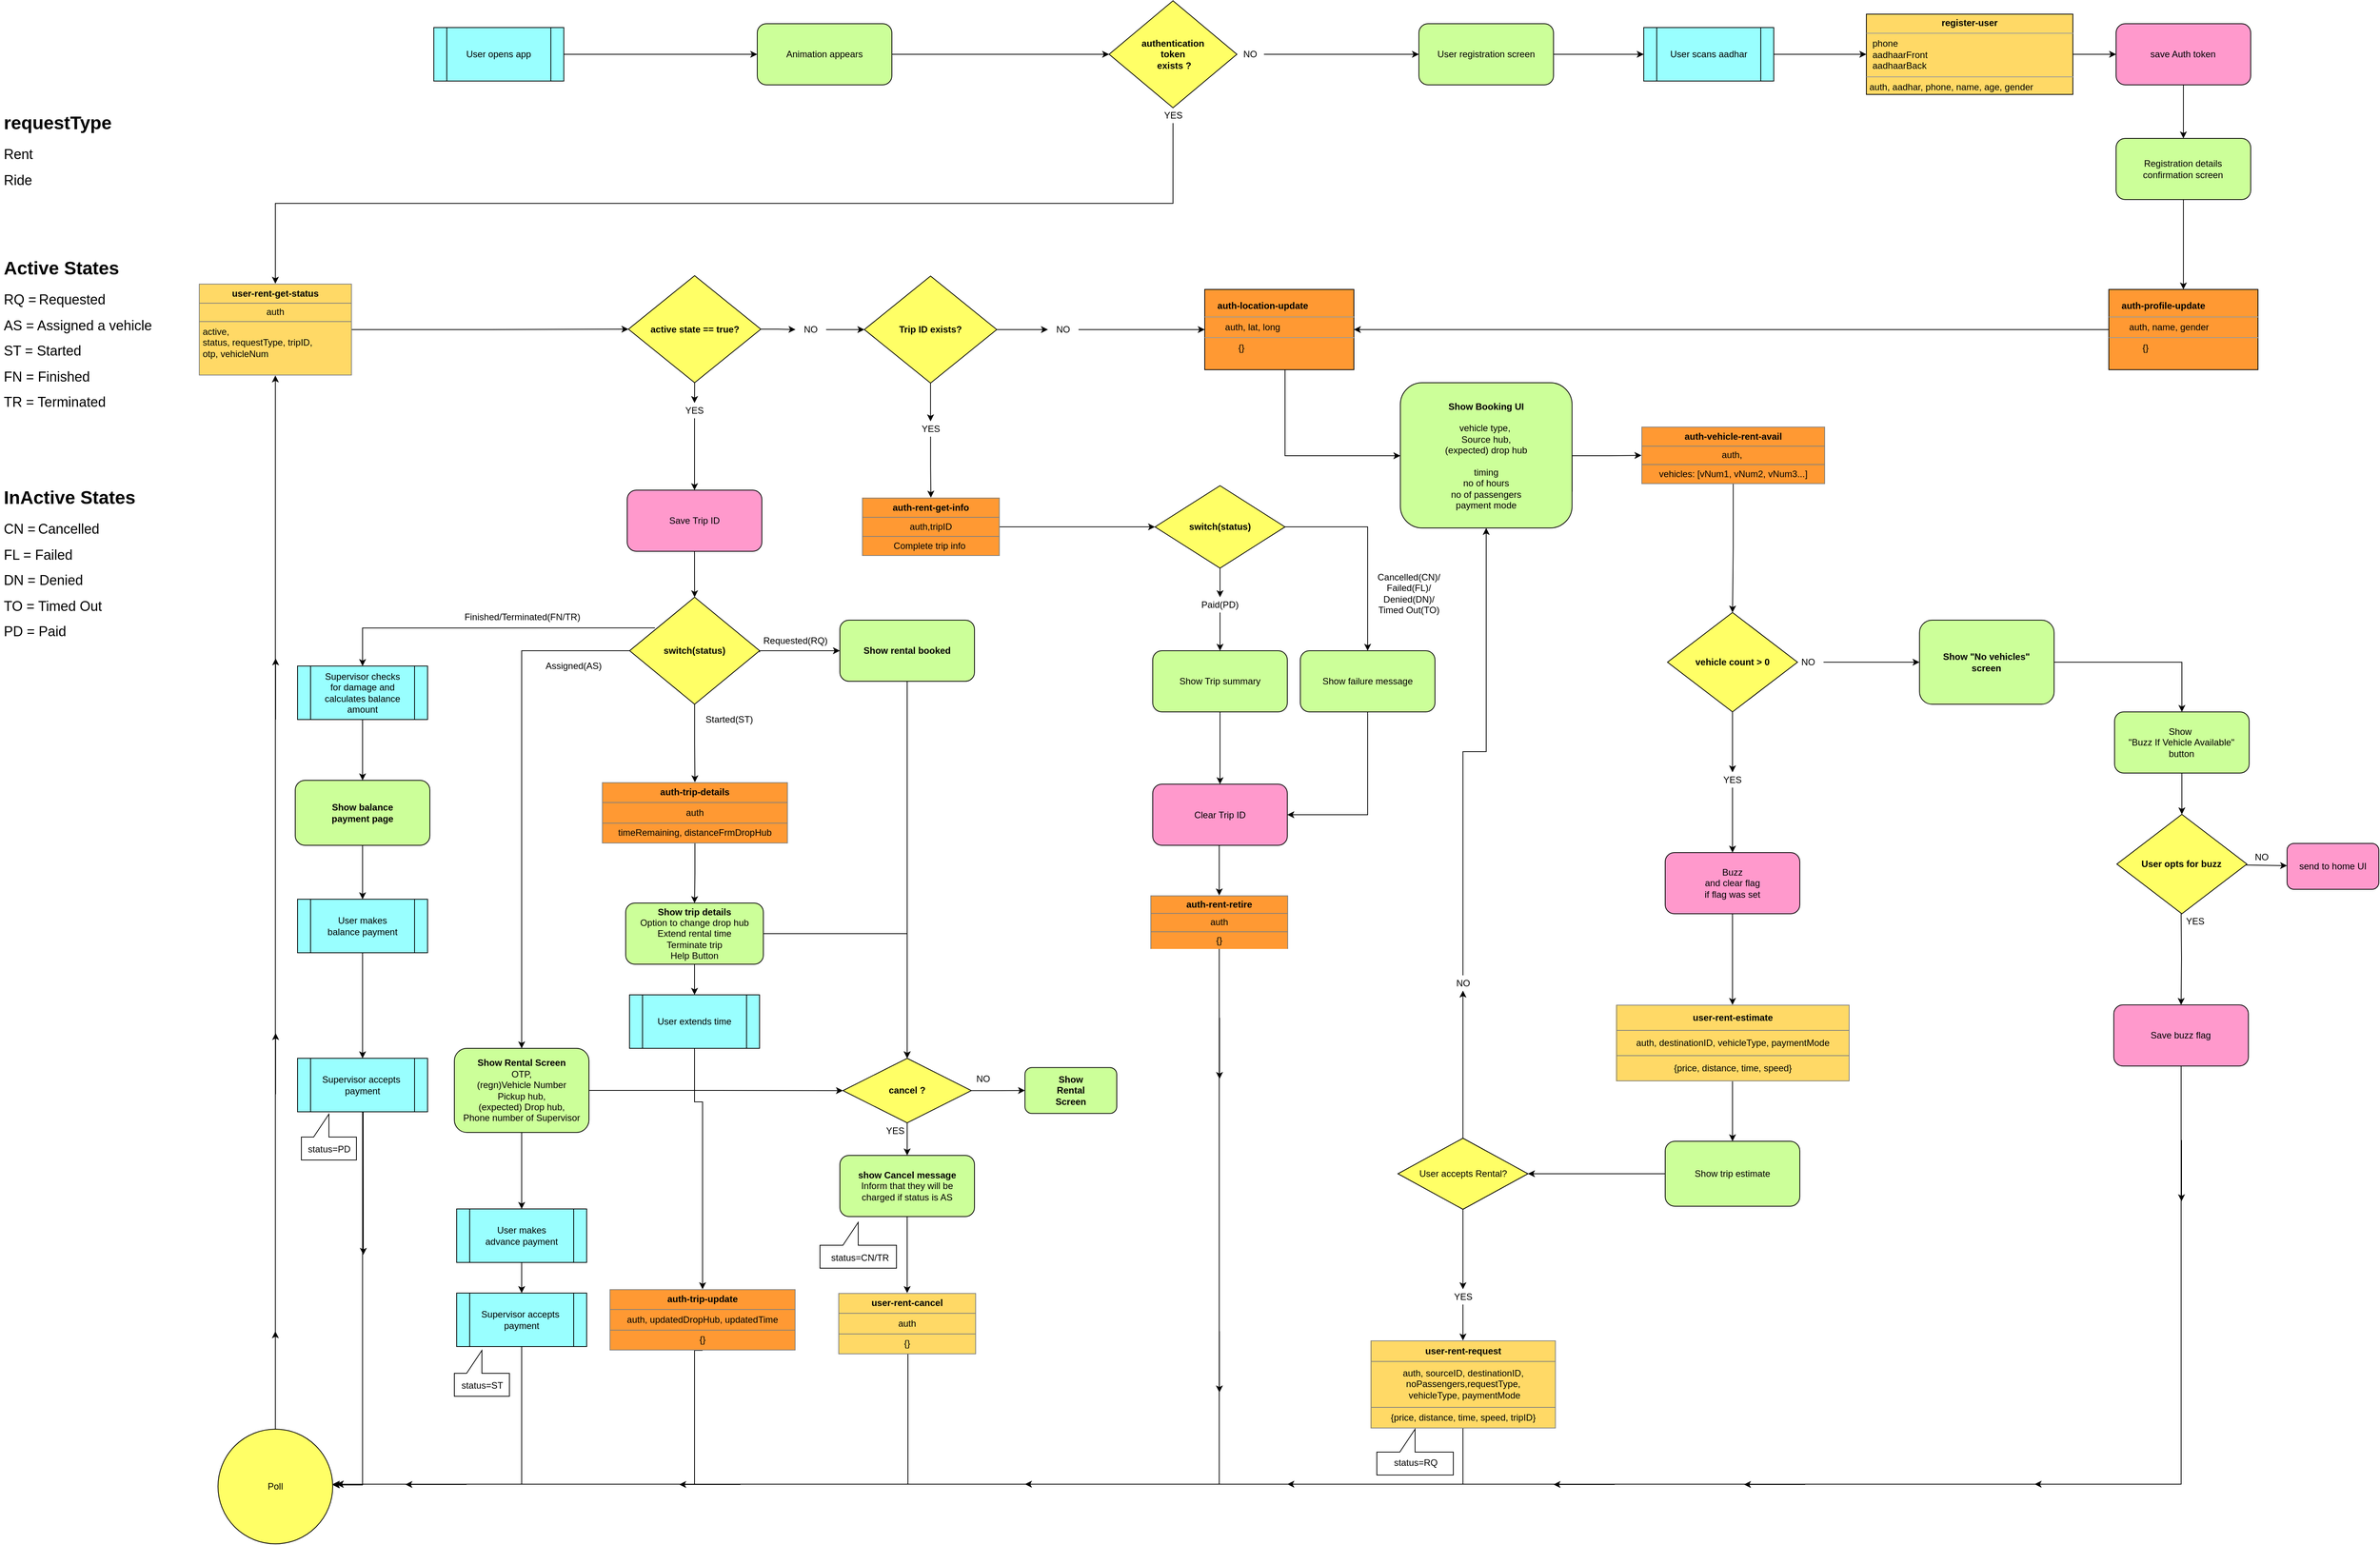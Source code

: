 <mxfile version="13.1.11" type="device"><diagram id="oWt8Paf_Ulgfk0ZBcXMA" name="User"><mxGraphModel dx="3721" dy="2729" grid="1" gridSize="10" guides="1" tooltips="1" connect="1" arrows="1" fold="1" page="1" pageScale="1" pageWidth="850" pageHeight="1100" math="0" shadow="0"><root><mxCell id="0"/><mxCell id="1" parent="0"/><mxCell id="bqW7wVOMhrl8Ae0E6XF--273" style="edgeStyle=orthogonalEdgeStyle;rounded=0;orthogonalLoop=1;jettySize=auto;html=1;exitX=1;exitY=0.5;exitDx=0;exitDy=0;entryX=0;entryY=0.5;entryDx=0;entryDy=0;strokeColor=#000000;" parent="1" source="dAunon72n26J7wwfwbj8-13" target="bqW7wVOMhrl8Ae0E6XF--147" edge="1"><mxGeometry relative="1" as="geometry"/></mxCell><mxCell id="bqW7wVOMhrl8Ae0E6XF--382" style="edgeStyle=orthogonalEdgeStyle;rounded=0;orthogonalLoop=1;jettySize=auto;html=1;exitX=0.5;exitY=1;exitDx=0;exitDy=0;strokeColor=#000000;entryX=0.5;entryY=0;entryDx=0;entryDy=0;" parent="1" source="bqW7wVOMhrl8Ae0E6XF--28" target="UDDIUKGDJGSTWcRaNa_I-77" edge="1"><mxGeometry relative="1" as="geometry"><mxPoint x="14" y="-670" as="targetPoint"/></mxGeometry></mxCell><mxCell id="bqW7wVOMhrl8Ae0E6XF--129" value="&lt;b&gt;authentication&lt;br&gt;token&lt;br&gt;&amp;nbsp;exists ?&lt;/b&gt;" style="rhombus;whiteSpace=wrap;html=1;fillColor=#FFFF66;" parent="1" vertex="1"><mxGeometry x="-830" y="-1110" width="167.06" height="140" as="geometry"/></mxCell><mxCell id="kFYu_Rm6UyknKhLZ-JNj-12" value="" style="edgeStyle=orthogonalEdgeStyle;rounded=0;orthogonalLoop=1;jettySize=auto;html=1;" parent="1" source="bqW7wVOMhrl8Ae0E6XF--147" target="bqW7wVOMhrl8Ae0E6XF--170" edge="1"><mxGeometry relative="1" as="geometry"/></mxCell><mxCell id="bqW7wVOMhrl8Ae0E6XF--147" value="User registration screen" style="rounded=1;whiteSpace=wrap;html=1;fillColor=#CCFF99;" parent="1" vertex="1"><mxGeometry x="-425" y="-1080" width="176" height="80" as="geometry"/></mxCell><mxCell id="bqW7wVOMhrl8Ae0E6XF--155" style="edgeStyle=orthogonalEdgeStyle;rounded=0;orthogonalLoop=1;jettySize=auto;html=1;exitX=1;exitY=0.5;exitDx=0;exitDy=0;strokeColor=#000000;" parent="1" source="bqW7wVOMhrl8Ae0E6XF--153" target="bqW7wVOMhrl8Ae0E6XF--129" edge="1"><mxGeometry relative="1" as="geometry"/></mxCell><mxCell id="bqW7wVOMhrl8Ae0E6XF--153" value="Animation appears" style="rounded=1;whiteSpace=wrap;html=1;fillColor=#CCFF99;" parent="1" vertex="1"><mxGeometry x="-1290" y="-1080" width="176" height="80" as="geometry"/></mxCell><mxCell id="bqW7wVOMhrl8Ae0E6XF--272" style="edgeStyle=orthogonalEdgeStyle;rounded=0;orthogonalLoop=1;jettySize=auto;html=1;exitX=1;exitY=0.5;exitDx=0;exitDy=0;entryX=0;entryY=0.5;entryDx=0;entryDy=0;strokeColor=#000000;" parent="1" source="bqW7wVOMhrl8Ae0E6XF--157" target="bqW7wVOMhrl8Ae0E6XF--153" edge="1"><mxGeometry relative="1" as="geometry"/></mxCell><mxCell id="bqW7wVOMhrl8Ae0E6XF--157" value="User opens app" style="shape=process;whiteSpace=wrap;html=1;backgroundOutline=1;fillColor=#99FFFF;" parent="1" vertex="1"><mxGeometry x="-1712.87" y="-1075" width="170" height="70" as="geometry"/></mxCell><mxCell id="bqW7wVOMhrl8Ae0E6XF--161" value="Registration details &lt;br&gt;confirmation screen" style="rounded=1;whiteSpace=wrap;html=1;fillColor=#CCFF99;" parent="1" vertex="1"><mxGeometry x="486.47" y="-930" width="176" height="80" as="geometry"/></mxCell><mxCell id="kFYu_Rm6UyknKhLZ-JNj-14" value="" style="edgeStyle=orthogonalEdgeStyle;rounded=0;orthogonalLoop=1;jettySize=auto;html=1;" parent="1" source="bqW7wVOMhrl8Ae0E6XF--170" target="kFYu_Rm6UyknKhLZ-JNj-13" edge="1"><mxGeometry relative="1" as="geometry"/></mxCell><mxCell id="bqW7wVOMhrl8Ae0E6XF--170" value="User scans aadhar" style="shape=process;whiteSpace=wrap;html=1;backgroundOutline=1;fillColor=#99FFFF;" parent="1" vertex="1"><mxGeometry x="-131.07" y="-1075" width="170" height="70" as="geometry"/></mxCell><mxCell id="kFYu_Rm6UyknKhLZ-JNj-16" value="" style="edgeStyle=orthogonalEdgeStyle;rounded=0;orthogonalLoop=1;jettySize=auto;html=1;entryX=0;entryY=0.5;entryDx=0;entryDy=0;" parent="1" source="kFYu_Rm6UyknKhLZ-JNj-13" target="sEW8AzOJBYkB5U7heSiW-57" edge="1"><mxGeometry relative="1" as="geometry"><mxPoint x="461" y="-1035" as="targetPoint"/></mxGeometry></mxCell><mxCell id="kFYu_Rm6UyknKhLZ-JNj-13" value="&lt;p style=&quot;margin: 0px ; margin-top: 4px ; text-align: center&quot;&gt;&lt;b&gt;register-user&lt;/b&gt;&lt;/p&gt;&lt;hr size=&quot;1&quot;&gt;&lt;p style=&quot;margin: 0px 0px 0px 8px&quot;&gt;phone&lt;br&gt;aadhaarFront&lt;br&gt;&lt;/p&gt;&lt;p style=&quot;margin: 0px 0px 0px 8px&quot;&gt;aadhaarBack&lt;br&gt;&lt;/p&gt;&lt;hr size=&quot;1&quot;&gt;&lt;p style=&quot;margin: 0px ; margin-left: 4px&quot;&gt;auth,&amp;nbsp;aadhar,&amp;nbsp;phone,&amp;nbsp;name, age,&amp;nbsp;gender&lt;br&gt;&lt;br&gt;&lt;/p&gt;" style="verticalAlign=top;align=left;overflow=fill;fontSize=12;fontFamily=Helvetica;html=1;fillColor=#FFD966;" parent="1" vertex="1"><mxGeometry x="160" y="-1092.5" width="270" height="105" as="geometry"/></mxCell><mxCell id="XJ_vKTD25eV5SlTyWHA--11" value="" style="edgeStyle=orthogonalEdgeStyle;rounded=0;orthogonalLoop=1;jettySize=auto;html=1;entryX=1;entryY=0.5;entryDx=0;entryDy=0;" parent="1" source="QWrIuUH5KA29bu1mb0Md-5" target="XJ_vKTD25eV5SlTyWHA--10" edge="1"><mxGeometry relative="1" as="geometry"><mxPoint x="396.97" y="-646" as="targetPoint"/></mxGeometry></mxCell><mxCell id="QWrIuUH5KA29bu1mb0Md-5" value="&lt;br&gt;&amp;nbsp;&amp;nbsp;&amp;nbsp;&amp;nbsp; &lt;b&gt;auth-profile-update&lt;/b&gt;&lt;hr size=&quot;1&quot;&gt;&amp;nbsp;&amp;nbsp;&amp;nbsp;&amp;nbsp;&amp;nbsp;&amp;nbsp;&amp;nbsp; auth, name, gender&lt;br&gt;&lt;hr size=&quot;1&quot;&gt;&lt;p style=&quot;margin: 0px ; margin-left: 4px&quot;&gt;&amp;nbsp;&amp;nbsp;&amp;nbsp;&amp;nbsp;&amp;nbsp;&amp;nbsp;&amp;nbsp;&amp;nbsp;&amp;nbsp;&amp;nbsp;&amp;nbsp; {}&lt;br&gt;&lt;br&gt;&lt;/p&gt;" style="verticalAlign=top;align=left;overflow=fill;fontSize=12;fontFamily=Helvetica;html=1;fillColor=#FF9933;" parent="1" vertex="1"><mxGeometry x="476.97" y="-732.5" width="195" height="105" as="geometry"/></mxCell><mxCell id="UDDIUKGDJGSTWcRaNa_I-32" value="" style="edgeStyle=orthogonalEdgeStyle;rounded=0;orthogonalLoop=1;jettySize=auto;html=1;entryX=0;entryY=0.5;entryDx=0;entryDy=0;exitX=1;exitY=0.75;exitDx=0;exitDy=0;" parent="1" source="UDDIUKGDJGSTWcRaNa_I-1" target="UDDIUKGDJGSTWcRaNa_I-12" edge="1"><mxGeometry relative="1" as="geometry"><mxPoint x="-175.53" y="-600" as="targetPoint"/><mxPoint x="-255" y="-570" as="sourcePoint"/><Array as="points"><mxPoint x="-225" y="-515"/><mxPoint x="-178" y="-515"/></Array></mxGeometry></mxCell><mxCell id="UDDIUKGDJGSTWcRaNa_I-1" value="&lt;span&gt;&lt;b&gt;Show Booking UI&lt;/b&gt;&lt;/span&gt;&lt;br&gt;&lt;div&gt;&amp;nbsp;&lt;br&gt;&lt;/div&gt;&lt;div&gt;vehicle type,&amp;nbsp;&lt;/div&gt;&lt;div&gt;Source hub,&lt;/div&gt;&lt;div&gt;(expected) drop hub&lt;/div&gt;&lt;div&gt;&lt;br&gt;&lt;/div&gt;&lt;div&gt;timing&lt;br&gt;&lt;div&gt;no of hours&lt;/div&gt;&lt;/div&gt;&lt;div&gt;no of passengers&lt;/div&gt;&lt;div&gt;payment mode&lt;/div&gt;" style="rounded=1;whiteSpace=wrap;html=1;fillColor=#CCFF99;" parent="1" vertex="1"><mxGeometry x="-449.24" y="-610.5" width="224.47" height="190" as="geometry"/></mxCell><mxCell id="UDDIUKGDJGSTWcRaNa_I-31" value="" style="edgeStyle=orthogonalEdgeStyle;rounded=0;orthogonalLoop=1;jettySize=auto;html=1;entryX=0.5;entryY=0;entryDx=0;entryDy=0;" parent="1" source="UDDIUKGDJGSTWcRaNa_I-12" target="UDDIUKGDJGSTWcRaNa_I-15" edge="1"><mxGeometry relative="1" as="geometry"/></mxCell><mxCell id="UDDIUKGDJGSTWcRaNa_I-12" value="&lt;table style=&quot;width: 100% ; height: 100% ; border-collapse: collapse&quot; width=&quot;100%&quot; cellpadding=&quot;4&quot; border=&quot;1&quot;&gt;&lt;tbody&gt;&lt;tr&gt;&lt;th&gt;auth-vehicle-rent-avail&lt;/th&gt;&lt;/tr&gt;&lt;tr&gt;&lt;td&gt;auth,&amp;nbsp;&lt;/td&gt;&lt;/tr&gt;&lt;tr&gt;&lt;td&gt;vehicles: [vNum1, vNum2, vNum3...]&lt;/td&gt;&lt;/tr&gt;&lt;/tbody&gt;&lt;/table&gt;" style="text;html=1;strokeColor=none;fillColor=#FF9933;overflow=fill;align=center;" parent="1" vertex="1"><mxGeometry x="-134.07" y="-553" width="240" height="75" as="geometry"/></mxCell><mxCell id="UDDIUKGDJGSTWcRaNa_I-13" style="edgeStyle=orthogonalEdgeStyle;rounded=0;orthogonalLoop=1;jettySize=auto;html=1;exitX=1;exitY=0.5;exitDx=0;exitDy=0;entryX=0;entryY=0.5;entryDx=0;entryDy=0;strokeColor=#000000;" parent="1" source="UDDIUKGDJGSTWcRaNa_I-26" target="UDDIUKGDJGSTWcRaNa_I-17" edge="1"><mxGeometry relative="1" as="geometry"/></mxCell><mxCell id="UDDIUKGDJGSTWcRaNa_I-14" style="edgeStyle=orthogonalEdgeStyle;rounded=0;orthogonalLoop=1;jettySize=auto;html=1;exitX=0.5;exitY=1;exitDx=0;exitDy=0;entryX=0.5;entryY=0;entryDx=0;entryDy=0;strokeColor=#000000;" parent="1" source="UDDIUKGDJGSTWcRaNa_I-24" target="UDDIUKGDJGSTWcRaNa_I-21" edge="1"><mxGeometry relative="1" as="geometry"><mxPoint x="-15.0" y="-89" as="targetPoint"/></mxGeometry></mxCell><mxCell id="UDDIUKGDJGSTWcRaNa_I-15" value="&lt;b&gt;vehicle count &amp;gt; 0&lt;/b&gt;" style="rhombus;whiteSpace=wrap;html=1;fillColor=#FFFF66;" parent="1" vertex="1"><mxGeometry x="-100.0" y="-310" width="170" height="130" as="geometry"/></mxCell><mxCell id="XJ_vKTD25eV5SlTyWHA--2" value="" style="edgeStyle=orthogonalEdgeStyle;rounded=0;orthogonalLoop=1;jettySize=auto;html=1;" parent="1" source="UDDIUKGDJGSTWcRaNa_I-17" target="UDDIUKGDJGSTWcRaNa_I-40" edge="1"><mxGeometry relative="1" as="geometry"><mxPoint x="450.47" y="-245" as="targetPoint"/></mxGeometry></mxCell><mxCell id="UDDIUKGDJGSTWcRaNa_I-17" value="&lt;b&gt;Show &quot;No vehicles&quot;&lt;br&gt;screen&lt;/b&gt;" style="rounded=1;whiteSpace=wrap;html=1;fillColor=#CCFF99;" parent="1" vertex="1"><mxGeometry x="229.47" y="-300" width="176" height="110" as="geometry"/></mxCell><mxCell id="UDDIUKGDJGSTWcRaNa_I-246" value="" style="edgeStyle=orthogonalEdgeStyle;rounded=0;orthogonalLoop=1;jettySize=auto;html=1;" parent="1" source="UDDIUKGDJGSTWcRaNa_I-18" edge="1"><mxGeometry relative="1" as="geometry"><mxPoint x="-1840" y="830" as="targetPoint"/><Array as="points"><mxPoint x="571" y="830"/><mxPoint x="-1560" y="830"/></Array></mxGeometry></mxCell><mxCell id="UDDIUKGDJGSTWcRaNa_I-18" value="Save buzz flag" style="rounded=1;whiteSpace=wrap;html=1;fillColor=#FF99CC;" parent="1" vertex="1"><mxGeometry x="483.47" y="203.13" width="176" height="80" as="geometry"/></mxCell><mxCell id="UDDIUKGDJGSTWcRaNa_I-19" style="edgeStyle=orthogonalEdgeStyle;rounded=0;orthogonalLoop=1;jettySize=auto;html=1;exitX=0.5;exitY=1;exitDx=0;exitDy=0;entryX=0.5;entryY=0;entryDx=0;entryDy=0;strokeColor=#000000;" parent="1" target="UDDIUKGDJGSTWcRaNa_I-18" edge="1"><mxGeometry relative="1" as="geometry"><mxPoint x="571.47" y="80" as="sourcePoint"/></mxGeometry></mxCell><mxCell id="UDDIUKGDJGSTWcRaNa_I-56" value="" style="edgeStyle=orthogonalEdgeStyle;rounded=0;orthogonalLoop=1;jettySize=auto;html=1;entryX=0.5;entryY=0;entryDx=0;entryDy=0;" parent="1" source="UDDIUKGDJGSTWcRaNa_I-21" target="UDDIUKGDJGSTWcRaNa_I-57" edge="1"><mxGeometry relative="1" as="geometry"><mxPoint x="-15.0" y="290" as="targetPoint"/></mxGeometry></mxCell><mxCell id="UDDIUKGDJGSTWcRaNa_I-21" value="Buzz &lt;br&gt;and clear flag &lt;br&gt;if flag was set" style="rounded=1;whiteSpace=wrap;html=1;fillColor=#FF99CC;" parent="1" vertex="1"><mxGeometry x="-103.0" y="4" width="176" height="80" as="geometry"/></mxCell><mxCell id="sEW8AzOJBYkB5U7heSiW-52" value="" style="edgeStyle=orthogonalEdgeStyle;rounded=0;orthogonalLoop=1;jettySize=auto;html=1;" parent="1" source="UDDIUKGDJGSTWcRaNa_I-40" target="sEW8AzOJBYkB5U7heSiW-51" edge="1"><mxGeometry relative="1" as="geometry"/></mxCell><mxCell id="UDDIUKGDJGSTWcRaNa_I-40" value="Show&amp;nbsp;&lt;br&gt;&quot;Buzz If Vehicle Available&quot; button" style="rounded=1;whiteSpace=wrap;html=1;fillColor=#CCFF99;" parent="1" vertex="1"><mxGeometry x="484.47" y="-180" width="176" height="80" as="geometry"/></mxCell><mxCell id="UDDIUKGDJGSTWcRaNa_I-252" value="" style="edgeStyle=orthogonalEdgeStyle;rounded=0;orthogonalLoop=1;jettySize=auto;html=1;entryX=1;entryY=0.5;entryDx=0;entryDy=0;" parent="1" source="UDDIUKGDJGSTWcRaNa_I-48" target="UDDIUKGDJGSTWcRaNa_I-51" edge="1"><mxGeometry relative="1" as="geometry"><mxPoint x="-183.0" y="492.5" as="targetPoint"/></mxGeometry></mxCell><mxCell id="UDDIUKGDJGSTWcRaNa_I-48" value="Show trip estimate" style="rounded=1;whiteSpace=wrap;html=1;fillColor=#CCFF99;" parent="1" vertex="1"><mxGeometry x="-103.0" y="381.5" width="176" height="85" as="geometry"/></mxCell><mxCell id="UDDIUKGDJGSTWcRaNa_I-245" value="" style="edgeStyle=orthogonalEdgeStyle;rounded=0;orthogonalLoop=1;jettySize=auto;html=1;" parent="1" source="UDDIUKGDJGSTWcRaNa_I-49" edge="1"><mxGeometry relative="1" as="geometry"><mxPoint x="-1840" y="830" as="targetPoint"/><Array as="points"><mxPoint x="-367" y="830"/><mxPoint x="-1772" y="830"/></Array></mxGeometry></mxCell><mxCell id="UDDIUKGDJGSTWcRaNa_I-49" value="&lt;table style=&quot;width: 100% ; height: 100% ; border-collapse: collapse&quot; width=&quot;100%&quot; cellpadding=&quot;4&quot; border=&quot;1&quot;&gt;&lt;tbody&gt;&lt;tr&gt;&lt;th&gt;user-rent-request&lt;br&gt;&lt;/th&gt;&lt;/tr&gt;&lt;tr&gt;&lt;td&gt;auth, sourceID, destinationID, &lt;br&gt;noPassengers,requestType,&lt;br&gt;&amp;nbsp;vehicleType, paymentMode&lt;/td&gt;&lt;/tr&gt;&lt;tr&gt;&lt;td&gt;{price, distance, time, speed, tripID}&lt;/td&gt;&lt;/tr&gt;&lt;/tbody&gt;&lt;/table&gt;," style="text;html=1;strokeColor=none;fillColor=#FFD966;overflow=fill;align=center;" parent="1" vertex="1"><mxGeometry x="-488.4" y="642" width="242" height="115" as="geometry"/></mxCell><mxCell id="UDDIUKGDJGSTWcRaNa_I-125" value="" style="edgeStyle=orthogonalEdgeStyle;rounded=0;orthogonalLoop=1;jettySize=auto;html=1;entryX=0.5;entryY=1;entryDx=0;entryDy=0;" parent="1" source="UDDIUKGDJGSTWcRaNa_I-51" target="UDDIUKGDJGSTWcRaNa_I-53" edge="1"><mxGeometry relative="1" as="geometry"><mxPoint x="-367.41" y="183" as="targetPoint"/></mxGeometry></mxCell><mxCell id="UDDIUKGDJGSTWcRaNa_I-249" value="" style="edgeStyle=orthogonalEdgeStyle;rounded=0;orthogonalLoop=1;jettySize=auto;html=1;entryX=0.5;entryY=0;entryDx=0;entryDy=0;" parent="1" source="UDDIUKGDJGSTWcRaNa_I-52" target="UDDIUKGDJGSTWcRaNa_I-49" edge="1"><mxGeometry relative="1" as="geometry"><mxPoint x="-367.41" y="423" as="targetPoint"/></mxGeometry></mxCell><mxCell id="UDDIUKGDJGSTWcRaNa_I-51" value="User accepts Rental?" style="rhombus;whiteSpace=wrap;html=1;fillColor=#FFFF66;" parent="1" vertex="1"><mxGeometry x="-452.4" y="377.5" width="170" height="93" as="geometry"/></mxCell><mxCell id="UDDIUKGDJGSTWcRaNa_I-128" value="" style="edgeStyle=orthogonalEdgeStyle;rounded=0;orthogonalLoop=1;jettySize=auto;html=1;entryX=0.5;entryY=1;entryDx=0;entryDy=0;" parent="1" source="UDDIUKGDJGSTWcRaNa_I-53" target="UDDIUKGDJGSTWcRaNa_I-1" edge="1"><mxGeometry relative="1" as="geometry"><mxPoint x="-367.41" y="130" as="targetPoint"/></mxGeometry></mxCell><mxCell id="UDDIUKGDJGSTWcRaNa_I-53" value="NO" style="text;html=1;strokeColor=none;fillColor=none;align=center;verticalAlign=middle;whiteSpace=wrap;rounded=0;" parent="1" vertex="1"><mxGeometry x="-387.4" y="164.5" width="40" height="20" as="geometry"/></mxCell><mxCell id="UDDIUKGDJGSTWcRaNa_I-58" value="" style="edgeStyle=orthogonalEdgeStyle;rounded=0;orthogonalLoop=1;jettySize=auto;html=1;entryX=0.5;entryY=0;entryDx=0;entryDy=0;" parent="1" source="UDDIUKGDJGSTWcRaNa_I-57" target="UDDIUKGDJGSTWcRaNa_I-48" edge="1"><mxGeometry relative="1" as="geometry"><mxPoint x="-10.0" y="470" as="targetPoint"/></mxGeometry></mxCell><mxCell id="UDDIUKGDJGSTWcRaNa_I-57" value="&lt;table style=&quot;width: 100% ; height: 100% ; border-collapse: collapse&quot; width=&quot;100%&quot; cellpadding=&quot;4&quot; border=&quot;1&quot;&gt;&lt;tbody&gt;&lt;tr&gt;&lt;th&gt;user-rent-estimate&lt;br&gt;&lt;/th&gt;&lt;/tr&gt;&lt;tr&gt;&lt;td&gt;auth, destinationID, vehicleType, paymentMode&lt;/td&gt;&lt;/tr&gt;&lt;tr&gt;&lt;td&gt;{price, distance, time, speed}&lt;br&gt;&lt;/td&gt;&lt;/tr&gt;&lt;/tbody&gt;&lt;/table&gt;," style="text;html=1;strokeColor=none;fillColor=#FFD966;overflow=fill;align=center;" parent="1" vertex="1"><mxGeometry x="-167.5" y="203.13" width="305" height="100" as="geometry"/></mxCell><mxCell id="UDDIUKGDJGSTWcRaNa_I-148" value="" style="edgeStyle=orthogonalEdgeStyle;rounded=0;orthogonalLoop=1;jettySize=auto;html=1;entryX=0;entryY=0.5;entryDx=0;entryDy=0;" parent="1" source="UDDIUKGDJGSTWcRaNa_I-77" target="UDDIUKGDJGSTWcRaNa_I-82" edge="1"><mxGeometry relative="1" as="geometry"><mxPoint x="-1650" y="-624" as="targetPoint"/></mxGeometry></mxCell><mxCell id="UDDIUKGDJGSTWcRaNa_I-77" value="&lt;table style=&quot;width: 100% ; height: 100% ; border-collapse: collapse&quot; width=&quot;100%&quot; cellpadding=&quot;4&quot; border=&quot;1&quot;&gt;&lt;tbody&gt;&lt;tr&gt;&lt;th align=&quot;center&quot;&gt;user-rent-get-status&lt;/th&gt;&lt;/tr&gt;&lt;tr&gt;&lt;td align=&quot;center&quot;&gt;auth&lt;/td&gt;&lt;/tr&gt;&lt;tr&gt;&lt;td&gt;active,&amp;nbsp;&lt;br&gt;status, requestType, tripID,&lt;br&gt;otp, vehicleNum&lt;br&gt;&lt;br&gt;&lt;/td&gt;&lt;/tr&gt;&lt;/tbody&gt;&lt;/table&gt;" style="text;html=1;strokeColor=none;fillColor=#FFD966;overflow=fill;" parent="1" vertex="1"><mxGeometry x="-2020" y="-740" width="200" height="120" as="geometry"/></mxCell><mxCell id="UDDIUKGDJGSTWcRaNa_I-81" value="" style="edgeStyle=orthogonalEdgeStyle;rounded=0;orthogonalLoop=1;jettySize=auto;html=1;entryX=0.5;entryY=1;entryDx=0;entryDy=0;exitX=0.5;exitY=0;exitDx=0;exitDy=0;" parent="1" source="UDDIUKGDJGSTWcRaNa_I-79" target="UDDIUKGDJGSTWcRaNa_I-77" edge="1"><mxGeometry relative="1" as="geometry"><mxPoint x="-1190" y="1230" as="targetPoint"/><Array as="points"><mxPoint x="-1920" y="740"/><mxPoint x="-1920" y="740"/></Array></mxGeometry></mxCell><mxCell id="UDDIUKGDJGSTWcRaNa_I-79" value="Poll" style="ellipse;whiteSpace=wrap;html=1;aspect=fixed;fillColor=#FFFF66;gradientColor=none;" parent="1" vertex="1"><mxGeometry x="-1995" y="758" width="150" height="150" as="geometry"/></mxCell><mxCell id="UDDIUKGDJGSTWcRaNa_I-112" value="" style="edgeStyle=orthogonalEdgeStyle;rounded=0;orthogonalLoop=1;jettySize=auto;html=1;entryX=0.5;entryY=0;entryDx=0;entryDy=0;exitX=0.5;exitY=1;exitDx=0;exitDy=0;" parent="1" source="UDDIUKGDJGSTWcRaNa_I-113" target="UDDIUKGDJGSTWcRaNa_I-114" edge="1"><mxGeometry relative="1" as="geometry"><mxPoint x="-1373.435" y="-474" as="targetPoint"/><Array as="points"><mxPoint x="-1372" y="-564"/></Array></mxGeometry></mxCell><mxCell id="UDDIUKGDJGSTWcRaNa_I-152" value="" style="edgeStyle=orthogonalEdgeStyle;rounded=0;orthogonalLoop=1;jettySize=auto;html=1;entryX=0;entryY=0.5;entryDx=0;entryDy=0;" parent="1" source="UDDIUKGDJGSTWcRaNa_I-84" target="UDDIUKGDJGSTWcRaNa_I-100" edge="1"><mxGeometry relative="1" as="geometry"><mxPoint x="-1396.87" y="-680" as="targetPoint"/></mxGeometry></mxCell><mxCell id="UDDIUKGDJGSTWcRaNa_I-82" value="&lt;b&gt;active state == true?&lt;/b&gt;" style="rhombus;whiteSpace=wrap;html=1;fillColor=#FFFF66;" parent="1" vertex="1"><mxGeometry x="-1458.43" y="-750.5" width="173.13" height="140" as="geometry"/></mxCell><mxCell id="UDDIUKGDJGSTWcRaNa_I-87" style="edgeStyle=orthogonalEdgeStyle;rounded=0;orthogonalLoop=1;jettySize=auto;html=1;exitX=0.5;exitY=1;exitDx=0;exitDy=0;entryX=0.5;entryY=0;entryDx=0;entryDy=0;strokeColor=#000000;" parent="1" source="UDDIUKGDJGSTWcRaNa_I-98" target="UDDIUKGDJGSTWcRaNa_I-92" edge="1"><mxGeometry relative="1" as="geometry"/></mxCell><mxCell id="UDDIUKGDJGSTWcRaNa_I-237" value="" style="edgeStyle=orthogonalEdgeStyle;rounded=0;orthogonalLoop=1;jettySize=auto;html=1;entryX=0.5;entryY=0;entryDx=0;entryDy=0;" parent="1" source="UDDIUKGDJGSTWcRaNa_I-88" target="UDDIUKGDJGSTWcRaNa_I-94" edge="1"><mxGeometry relative="1" as="geometry"><mxPoint x="-520" y="-417.87" as="targetPoint"/></mxGeometry></mxCell><mxCell id="UDDIUKGDJGSTWcRaNa_I-88" value="&lt;b&gt;switch(status)&lt;/b&gt;" style="rhombus;whiteSpace=wrap;html=1;fillColor=#FFFF66;" parent="1" vertex="1"><mxGeometry x="-770" y="-475.87" width="170" height="107.87" as="geometry"/></mxCell><mxCell id="XJ_vKTD25eV5SlTyWHA--5" value="" style="edgeStyle=orthogonalEdgeStyle;rounded=0;orthogonalLoop=1;jettySize=auto;html=1;entryX=0;entryY=0.5;entryDx=0;entryDy=0;" parent="1" source="UDDIUKGDJGSTWcRaNa_I-90" target="UDDIUKGDJGSTWcRaNa_I-88" edge="1"><mxGeometry relative="1" as="geometry"><mxPoint x="-893" y="-422.125" as="targetPoint"/></mxGeometry></mxCell><mxCell id="UDDIUKGDJGSTWcRaNa_I-90" value="&lt;table style=&quot;width: 100% ; height: 100% ; border-collapse: collapse&quot; width=&quot;100%&quot; cellpadding=&quot;4&quot; border=&quot;1&quot;&gt;&lt;tbody&gt;&lt;tr&gt;&lt;th&gt;auth-rent-get-info&lt;br&gt;&lt;/th&gt;&lt;/tr&gt;&lt;tr&gt;&lt;td&gt;auth,tripID&lt;/td&gt;&lt;/tr&gt;&lt;tr&gt;&lt;td&gt;Complete trip info&amp;nbsp;&lt;/td&gt;&lt;/tr&gt;&lt;/tbody&gt;&lt;/table&gt;" style="text;html=1;strokeColor=none;fillColor=#FF9933;overflow=fill;align=center;" parent="1" vertex="1"><mxGeometry x="-1153" y="-460.25" width="180" height="76.25" as="geometry"/></mxCell><mxCell id="UDDIUKGDJGSTWcRaNa_I-91" style="edgeStyle=orthogonalEdgeStyle;rounded=0;orthogonalLoop=1;jettySize=auto;html=1;exitX=0.5;exitY=1;exitDx=0;exitDy=0;entryX=0.5;entryY=0;entryDx=0;entryDy=0;strokeColor=#000000;" parent="1" source="UDDIUKGDJGSTWcRaNa_I-92" target="UDDIUKGDJGSTWcRaNa_I-96" edge="1"><mxGeometry relative="1" as="geometry"/></mxCell><mxCell id="UDDIUKGDJGSTWcRaNa_I-92" value="Show Trip summary" style="rounded=1;whiteSpace=wrap;html=1;fillColor=#CCFF99;" parent="1" vertex="1"><mxGeometry x="-773" y="-260" width="176" height="80" as="geometry"/></mxCell><mxCell id="UDDIUKGDJGSTWcRaNa_I-93" style="edgeStyle=orthogonalEdgeStyle;rounded=0;orthogonalLoop=1;jettySize=auto;html=1;exitX=0.5;exitY=1;exitDx=0;exitDy=0;entryX=1;entryY=0.5;entryDx=0;entryDy=0;strokeColor=#000000;" parent="1" source="UDDIUKGDJGSTWcRaNa_I-94" target="UDDIUKGDJGSTWcRaNa_I-96" edge="1"><mxGeometry relative="1" as="geometry"/></mxCell><mxCell id="UDDIUKGDJGSTWcRaNa_I-94" value="Show failure message" style="rounded=1;whiteSpace=wrap;html=1;fillColor=#CCFF99;" parent="1" vertex="1"><mxGeometry x="-580" y="-260" width="176" height="80" as="geometry"/></mxCell><mxCell id="UDDIUKGDJGSTWcRaNa_I-95" value="" style="edgeStyle=orthogonalEdgeStyle;rounded=0;orthogonalLoop=1;jettySize=auto;html=1;" parent="1" source="UDDIUKGDJGSTWcRaNa_I-96" target="UDDIUKGDJGSTWcRaNa_I-99" edge="1"><mxGeometry relative="1" as="geometry"><Array as="points"><mxPoint x="-686" y="20"/><mxPoint x="-686" y="20"/></Array></mxGeometry></mxCell><mxCell id="UDDIUKGDJGSTWcRaNa_I-96" value="Clear Trip ID" style="rounded=1;whiteSpace=wrap;html=1;fillColor=#FF99CC;" parent="1" vertex="1"><mxGeometry x="-773" y="-85.5" width="176" height="80" as="geometry"/></mxCell><mxCell id="UDDIUKGDJGSTWcRaNa_I-146" value="" style="edgeStyle=orthogonalEdgeStyle;rounded=0;orthogonalLoop=1;jettySize=auto;html=1;exitX=0.5;exitY=1;exitDx=0;exitDy=0;" parent="1" source="UDDIUKGDJGSTWcRaNa_I-99" edge="1"><mxGeometry relative="1" as="geometry"><mxPoint x="-1840" y="830" as="targetPoint"/><mxPoint x="-685" y="180" as="sourcePoint"/><Array as="points"><mxPoint x="-685" y="830"/><mxPoint x="-1780" y="830"/></Array></mxGeometry></mxCell><mxCell id="UDDIUKGDJGSTWcRaNa_I-99" value="&lt;table style=&quot;width: 100% ; height: 100% ; border-collapse: collapse&quot; width=&quot;100%&quot; cellpadding=&quot;4&quot; border=&quot;1&quot;&gt;&lt;tbody&gt;&lt;tr&gt;&lt;th&gt;auth-rent-retire&lt;br&gt;&lt;/th&gt;&lt;/tr&gt;&lt;tr&gt;&lt;td&gt;auth&lt;/td&gt;&lt;/tr&gt;&lt;tr&gt;&lt;td&gt;{}&lt;/td&gt;&lt;/tr&gt;&lt;/tbody&gt;&lt;/table&gt;" style="text;html=1;strokeColor=none;fillColor=#FF9933;overflow=fill;align=center;" parent="1" vertex="1"><mxGeometry x="-776" y="60" width="180" height="70" as="geometry"/></mxCell><mxCell id="UDDIUKGDJGSTWcRaNa_I-106" value="" style="edgeStyle=orthogonalEdgeStyle;rounded=0;orthogonalLoop=1;jettySize=auto;html=1;entryX=0.5;entryY=0;entryDx=0;entryDy=0;" parent="1" source="UDDIUKGDJGSTWcRaNa_I-105" target="UDDIUKGDJGSTWcRaNa_I-90" edge="1"><mxGeometry relative="1" as="geometry"><mxPoint x="-1016.565" y="-474.0" as="targetPoint"/></mxGeometry></mxCell><mxCell id="UDDIUKGDJGSTWcRaNa_I-100" value="&lt;b&gt;Trip ID exists?&lt;/b&gt;" style="rhombus;whiteSpace=wrap;html=1;fillColor=#FFFF66;" parent="1" vertex="1"><mxGeometry x="-1150.0" y="-750.0" width="173.13" height="140" as="geometry"/></mxCell><mxCell id="UDDIUKGDJGSTWcRaNa_I-109" value="" style="edgeStyle=orthogonalEdgeStyle;rounded=0;orthogonalLoop=1;jettySize=auto;html=1;entryX=0.5;entryY=0;entryDx=0;entryDy=0;" parent="1" source="UDDIUKGDJGSTWcRaNa_I-110" target="UDDIUKGDJGSTWcRaNa_I-111" edge="1"><mxGeometry relative="1" as="geometry"><mxPoint x="-1726" y="-73" as="targetPoint"/></mxGeometry></mxCell><mxCell id="UDDIUKGDJGSTWcRaNa_I-110" value="&lt;b&gt;Show balance &lt;br&gt;payment page&lt;/b&gt;" style="rounded=1;whiteSpace=wrap;html=1;fillColor=#CCFF99;" parent="1" vertex="1"><mxGeometry x="-1894" y="-90.5" width="176" height="85" as="geometry"/></mxCell><mxCell id="UDDIUKGDJGSTWcRaNa_I-111" value="User makes&lt;br&gt;balance payment" style="shape=process;whiteSpace=wrap;html=1;backgroundOutline=1;fillColor=#99FFFF;" parent="1" vertex="1"><mxGeometry x="-1891" y="65" width="170" height="70" as="geometry"/></mxCell><mxCell id="UDDIUKGDJGSTWcRaNa_I-120" value="" style="edgeStyle=orthogonalEdgeStyle;rounded=0;orthogonalLoop=1;jettySize=auto;html=1;" parent="1" source="UDDIUKGDJGSTWcRaNa_I-114" target="UDDIUKGDJGSTWcRaNa_I-116" edge="1"><mxGeometry relative="1" as="geometry"/></mxCell><mxCell id="UDDIUKGDJGSTWcRaNa_I-114" value="Save Trip ID" style="rounded=1;whiteSpace=wrap;html=1;fillColor=#FF99CC;" parent="1" vertex="1"><mxGeometry x="-1460" y="-470" width="176" height="80" as="geometry"/></mxCell><mxCell id="UDDIUKGDJGSTWcRaNa_I-142" value="" style="edgeStyle=orthogonalEdgeStyle;rounded=0;orthogonalLoop=1;jettySize=auto;html=1;entryX=0.5;entryY=0;entryDx=0;entryDy=0;exitX=0.5;exitY=1;exitDx=0;exitDy=0;" parent="1" source="sEW8AzOJBYkB5U7heSiW-34" target="UDDIUKGDJGSTWcRaNa_I-110" edge="1"><mxGeometry relative="1" as="geometry"><mxPoint x="-1536.87" y="-260" as="targetPoint"/></mxGeometry></mxCell><mxCell id="sEW8AzOJBYkB5U7heSiW-36" value="" style="edgeStyle=orthogonalEdgeStyle;rounded=0;orthogonalLoop=1;jettySize=auto;html=1;entryX=0.5;entryY=0;entryDx=0;entryDy=0;" parent="1" source="UDDIUKGDJGSTWcRaNa_I-116" target="UDDIUKGDJGSTWcRaNa_I-194" edge="1"><mxGeometry relative="1" as="geometry"><mxPoint x="-1371.87" y="-110" as="targetPoint"/></mxGeometry></mxCell><mxCell id="UDDIUKGDJGSTWcRaNa_I-116" value="&lt;b&gt;switch(status)&lt;/b&gt;" style="rhombus;whiteSpace=wrap;html=1;fillColor=#FFFF66;" parent="1" vertex="1"><mxGeometry x="-1456.87" y="-330" width="170" height="140" as="geometry"/></mxCell><mxCell id="UDDIUKGDJGSTWcRaNa_I-103" value="NO" style="text;html=1;strokeColor=none;fillColor=none;align=center;verticalAlign=middle;whiteSpace=wrap;rounded=0;" parent="1" vertex="1"><mxGeometry x="-910.0" y="-690" width="40" height="20" as="geometry"/></mxCell><mxCell id="UDDIUKGDJGSTWcRaNa_I-149" value="" style="edgeStyle=orthogonalEdgeStyle;rounded=0;orthogonalLoop=1;jettySize=auto;html=1;" parent="1" source="UDDIUKGDJGSTWcRaNa_I-100" target="UDDIUKGDJGSTWcRaNa_I-103" edge="1"><mxGeometry relative="1" as="geometry"><mxPoint x="-479.64" y="-680" as="targetPoint"/><mxPoint x="-926.13" y="-680" as="sourcePoint"/></mxGeometry></mxCell><mxCell id="UDDIUKGDJGSTWcRaNa_I-105" value="YES" style="text;html=1;strokeColor=none;fillColor=none;align=center;verticalAlign=middle;whiteSpace=wrap;rounded=0;" parent="1" vertex="1"><mxGeometry x="-1083.43" y="-560" width="40" height="20" as="geometry"/></mxCell><mxCell id="UDDIUKGDJGSTWcRaNa_I-150" value="" style="edgeStyle=orthogonalEdgeStyle;rounded=0;orthogonalLoop=1;jettySize=auto;html=1;entryX=0.5;entryY=0;entryDx=0;entryDy=0;" parent="1" source="UDDIUKGDJGSTWcRaNa_I-100" target="UDDIUKGDJGSTWcRaNa_I-105" edge="1"><mxGeometry relative="1" as="geometry"><mxPoint x="-1016.13" y="-460" as="targetPoint"/><mxPoint x="-1012.7" y="-610.004" as="sourcePoint"/></mxGeometry></mxCell><mxCell id="UDDIUKGDJGSTWcRaNa_I-84" value="NO" style="text;html=1;strokeColor=none;fillColor=none;align=center;verticalAlign=middle;whiteSpace=wrap;rounded=0;" parent="1" vertex="1"><mxGeometry x="-1240" y="-690" width="40" height="20" as="geometry"/></mxCell><mxCell id="UDDIUKGDJGSTWcRaNa_I-153" value="" style="edgeStyle=orthogonalEdgeStyle;rounded=0;orthogonalLoop=1;jettySize=auto;html=1;entryX=0;entryY=0.5;entryDx=0;entryDy=0;" parent="1" source="UDDIUKGDJGSTWcRaNa_I-82" target="UDDIUKGDJGSTWcRaNa_I-84" edge="1"><mxGeometry relative="1" as="geometry"><mxPoint x="-1099.26" y="-680" as="targetPoint"/><mxPoint x="-1476.87" y="-680" as="sourcePoint"/><Array as="points"><mxPoint x="-1263" y="-680"/><mxPoint x="-1263" y="-680"/></Array></mxGeometry></mxCell><mxCell id="UDDIUKGDJGSTWcRaNa_I-113" value="YES" style="text;html=1;strokeColor=none;fillColor=none;align=center;verticalAlign=middle;whiteSpace=wrap;rounded=0;" parent="1" vertex="1"><mxGeometry x="-1392" y="-584" width="40" height="20" as="geometry"/></mxCell><mxCell id="UDDIUKGDJGSTWcRaNa_I-154" value="" style="edgeStyle=orthogonalEdgeStyle;rounded=0;orthogonalLoop=1;jettySize=auto;html=1;entryX=0.5;entryY=0;entryDx=0;entryDy=0;exitX=0.5;exitY=1;exitDx=0;exitDy=0;" parent="1" source="UDDIUKGDJGSTWcRaNa_I-82" target="UDDIUKGDJGSTWcRaNa_I-113" edge="1"><mxGeometry relative="1" as="geometry"><mxPoint x="-1372" y="-470" as="targetPoint"/><mxPoint x="-1563.435" y="-610" as="sourcePoint"/></mxGeometry></mxCell><mxCell id="sEW8AzOJBYkB5U7heSiW-25" value="" style="edgeStyle=orthogonalEdgeStyle;rounded=0;orthogonalLoop=1;jettySize=auto;html=1;entryX=0.5;entryY=0;entryDx=0;entryDy=0;" parent="1" source="UDDIUKGDJGSTWcRaNa_I-158" target="sEW8AzOJBYkB5U7heSiW-24" edge="1"><mxGeometry relative="1" as="geometry"><mxPoint x="-1598" y="450" as="targetPoint"/></mxGeometry></mxCell><mxCell id="UDDIUKGDJGSTWcRaNa_I-158" value="&lt;b&gt;Show Rental Screen&lt;br&gt;&lt;/b&gt;OTP,&lt;br&gt;(regn)Vehicle Number&lt;br&gt;Pickup hub,&lt;br&gt;(expected) Drop hub,&lt;br&gt;Phone number of Supervisor" style="rounded=1;whiteSpace=wrap;html=1;fillColor=#CCFF99;" parent="1" vertex="1"><mxGeometry x="-1686" y="260" width="176" height="110" as="geometry"/></mxCell><mxCell id="UDDIUKGDJGSTWcRaNa_I-244" value="" style="edgeStyle=orthogonalEdgeStyle;rounded=0;orthogonalLoop=1;jettySize=auto;html=1;" parent="1" source="UDDIUKGDJGSTWcRaNa_I-161" edge="1"><mxGeometry relative="1" as="geometry"><mxPoint x="-1840" y="830" as="targetPoint"/><Array as="points"><mxPoint x="-1093" y="830"/><mxPoint x="-1800" y="830"/></Array></mxGeometry></mxCell><mxCell id="UDDIUKGDJGSTWcRaNa_I-161" value="&lt;table style=&quot;width: 100% ; height: 100% ; border-collapse: collapse&quot; width=&quot;100%&quot; cellpadding=&quot;4&quot; border=&quot;1&quot;&gt;&lt;tbody&gt;&lt;tr&gt;&lt;th&gt;user-rent-cancel&lt;br&gt;&lt;/th&gt;&lt;/tr&gt;&lt;tr&gt;&lt;td&gt;auth&lt;/td&gt;&lt;/tr&gt;&lt;tr&gt;&lt;td&gt;{}&lt;/td&gt;&lt;/tr&gt;&lt;/tbody&gt;&lt;/table&gt;" style="text;html=1;strokeColor=none;fillColor=#FFD966;overflow=fill;align=center;" parent="1" vertex="1"><mxGeometry x="-1184" y="580" width="180" height="80" as="geometry"/></mxCell><mxCell id="sEW8AzOJBYkB5U7heSiW-117" value="" style="edgeStyle=orthogonalEdgeStyle;rounded=0;orthogonalLoop=1;jettySize=auto;html=1;" parent="1" source="UDDIUKGDJGSTWcRaNa_I-164" target="sEW8AzOJBYkB5U7heSiW-105" edge="1"><mxGeometry relative="1" as="geometry"><mxPoint x="-1094" y="437.5" as="targetPoint"/></mxGeometry></mxCell><mxCell id="XJ_vKTD25eV5SlTyWHA--4" value="" style="edgeStyle=orthogonalEdgeStyle;rounded=0;orthogonalLoop=1;jettySize=auto;html=1;" parent="1" source="UDDIUKGDJGSTWcRaNa_I-164" target="XJ_vKTD25eV5SlTyWHA--3" edge="1"><mxGeometry relative="1" as="geometry"/></mxCell><mxCell id="UDDIUKGDJGSTWcRaNa_I-164" value="&lt;b&gt;cancel ?&lt;/b&gt;" style="rhombus;whiteSpace=wrap;html=1;fillColor=#FFFF66;" parent="1" vertex="1"><mxGeometry x="-1178" y="273" width="168" height="84.5" as="geometry"/></mxCell><mxCell id="UDDIUKGDJGSTWcRaNa_I-166" value="NO" style="text;html=1;align=center;verticalAlign=middle;resizable=0;points=[];autosize=1;" parent="1" vertex="1"><mxGeometry x="-1010" y="290" width="30" height="20" as="geometry"/></mxCell><mxCell id="UDDIUKGDJGSTWcRaNa_I-97" value="Cancelled(CN)/&lt;br&gt;Failed(FL)/&lt;br&gt;Denied(DN)/&lt;br&gt;Timed Out(TO)" style="text;html=1;strokeColor=none;fillColor=none;align=center;verticalAlign=middle;whiteSpace=wrap;rounded=0;" parent="1" vertex="1"><mxGeometry x="-458" y="-345" width="40" height="20" as="geometry"/></mxCell><mxCell id="UDDIUKGDJGSTWcRaNa_I-98" value="Paid(PD)" style="text;html=1;strokeColor=none;fillColor=none;align=center;verticalAlign=middle;whiteSpace=wrap;rounded=0;" parent="1" vertex="1"><mxGeometry x="-705" y="-330" width="40" height="20" as="geometry"/></mxCell><mxCell id="UDDIUKGDJGSTWcRaNa_I-175" style="edgeStyle=orthogonalEdgeStyle;rounded=0;orthogonalLoop=1;jettySize=auto;html=1;exitX=0.5;exitY=1;exitDx=0;exitDy=0;entryX=0.5;entryY=0;entryDx=0;entryDy=0;strokeColor=#000000;" parent="1" source="UDDIUKGDJGSTWcRaNa_I-88" target="UDDIUKGDJGSTWcRaNa_I-98" edge="1"><mxGeometry relative="1" as="geometry"><mxPoint x="-685" y="-351.87" as="sourcePoint"/><mxPoint x="-685.0" y="-260" as="targetPoint"/></mxGeometry></mxCell><mxCell id="UDDIUKGDJGSTWcRaNa_I-117" value="Assigned(AS)" style="text;html=1;strokeColor=none;fillColor=none;align=center;verticalAlign=middle;whiteSpace=wrap;rounded=0;" parent="1" vertex="1"><mxGeometry x="-1550.0" y="-250" width="40" height="20" as="geometry"/></mxCell><mxCell id="UDDIUKGDJGSTWcRaNa_I-180" value="" style="edgeStyle=orthogonalEdgeStyle;rounded=0;orthogonalLoop=1;jettySize=auto;html=1;exitX=0;exitY=0.5;exitDx=0;exitDy=0;entryX=0.5;entryY=0;entryDx=0;entryDy=0;" parent="1" source="UDDIUKGDJGSTWcRaNa_I-116" target="UDDIUKGDJGSTWcRaNa_I-158" edge="1"><mxGeometry relative="1" as="geometry"><mxPoint x="-1600" y="-178" as="targetPoint"/><mxPoint x="-1520.87" y="-268" as="sourcePoint"/></mxGeometry></mxCell><mxCell id="UDDIUKGDJGSTWcRaNa_I-118" value="Finished/Terminated(FN/TR)" style="text;html=1;strokeColor=none;fillColor=none;align=center;verticalAlign=middle;whiteSpace=wrap;rounded=0;" parent="1" vertex="1"><mxGeometry x="-1617" y="-314" width="40" height="20" as="geometry"/></mxCell><mxCell id="UDDIUKGDJGSTWcRaNa_I-225" value="" style="edgeStyle=orthogonalEdgeStyle;rounded=0;orthogonalLoop=1;jettySize=auto;html=1;exitX=1;exitY=0.5;exitDx=0;exitDy=0;" parent="1" target="sEW8AzOJBYkB5U7heSiW-75" edge="1"><mxGeometry relative="1" as="geometry"><mxPoint x="-1181" y="-252" as="targetPoint"/><mxPoint x="-1286.87" y="-258" as="sourcePoint"/><Array as="points"><mxPoint x="-1287" y="-260"/></Array></mxGeometry></mxCell><mxCell id="UDDIUKGDJGSTWcRaNa_I-115" value="Requested(RQ)" style="text;html=1;strokeColor=none;fillColor=none;align=center;verticalAlign=middle;whiteSpace=wrap;rounded=0;" parent="1" vertex="1"><mxGeometry x="-1260" y="-286" width="40" height="26" as="geometry"/></mxCell><mxCell id="sEW8AzOJBYkB5U7heSiW-40" value="" style="edgeStyle=orthogonalEdgeStyle;rounded=0;orthogonalLoop=1;jettySize=auto;html=1;entryX=0.5;entryY=0;entryDx=0;entryDy=0;" parent="1" source="XJ_vKTD25eV5SlTyWHA--15" target="sEW8AzOJBYkB5U7heSiW-38" edge="1"><mxGeometry relative="1" as="geometry"><mxPoint x="-1372" y="230" as="targetPoint"/><Array as="points"><mxPoint x="-1372" y="330"/><mxPoint x="-1361" y="330"/></Array></mxGeometry></mxCell><mxCell id="sEW8AzOJBYkB5U7heSiW-116" value="" style="edgeStyle=orthogonalEdgeStyle;rounded=0;orthogonalLoop=1;jettySize=auto;html=1;entryX=0.5;entryY=0;entryDx=0;entryDy=0;" parent="1" source="UDDIUKGDJGSTWcRaNa_I-192" target="UDDIUKGDJGSTWcRaNa_I-164" edge="1"><mxGeometry relative="1" as="geometry"><mxPoint x="-1202" y="110" as="targetPoint"/></mxGeometry></mxCell><mxCell id="UDDIUKGDJGSTWcRaNa_I-192" value="&lt;b&gt;Show trip details&lt;/b&gt;&lt;br&gt;Option to change drop hub&lt;br&gt;Extend rental time&lt;br&gt;Terminate trip&lt;br&gt;Help Button" style="rounded=1;whiteSpace=wrap;html=1;fillColor=#CCFF99;" parent="1" vertex="1"><mxGeometry x="-1462" y="70" width="180" height="80" as="geometry"/></mxCell><mxCell id="sEW8AzOJBYkB5U7heSiW-37" value="" style="edgeStyle=orthogonalEdgeStyle;rounded=0;orthogonalLoop=1;jettySize=auto;html=1;" parent="1" source="UDDIUKGDJGSTWcRaNa_I-194" target="UDDIUKGDJGSTWcRaNa_I-192" edge="1"><mxGeometry relative="1" as="geometry"/></mxCell><mxCell id="UDDIUKGDJGSTWcRaNa_I-194" value="&lt;table style=&quot;width: 100% ; height: 100% ; border-collapse: collapse&quot; width=&quot;100%&quot; cellpadding=&quot;4&quot; border=&quot;1&quot;&gt;&lt;tbody&gt;&lt;tr&gt;&lt;th&gt;auth-trip-details&lt;br&gt;&lt;/th&gt;&lt;/tr&gt;&lt;tr&gt;&lt;td&gt;auth&lt;/td&gt;&lt;/tr&gt;&lt;tr&gt;&lt;td&gt;timeRemaining, distanceFrmDropHub&lt;/td&gt;&lt;/tr&gt;&lt;/tbody&gt;&lt;/table&gt;" style="text;html=1;strokeColor=none;fillColor=#FF9933;overflow=fill;align=center;" parent="1" vertex="1"><mxGeometry x="-1493" y="-88" width="243" height="80" as="geometry"/></mxCell><mxCell id="UDDIUKGDJGSTWcRaNa_I-26" value="NO" style="text;html=1;strokeColor=none;fillColor=none;align=center;verticalAlign=middle;whiteSpace=wrap;rounded=0;" parent="1" vertex="1"><mxGeometry x="64.0" y="-255" width="40" height="20" as="geometry"/></mxCell><mxCell id="UDDIUKGDJGSTWcRaNa_I-24" value="YES" style="text;html=1;strokeColor=none;fillColor=none;align=center;verticalAlign=middle;whiteSpace=wrap;rounded=0;" parent="1" vertex="1"><mxGeometry x="-35.0" y="-101" width="40" height="20" as="geometry"/></mxCell><mxCell id="UDDIUKGDJGSTWcRaNa_I-201" style="edgeStyle=orthogonalEdgeStyle;rounded=0;orthogonalLoop=1;jettySize=auto;html=1;exitX=0.5;exitY=1;exitDx=0;exitDy=0;entryX=0.5;entryY=0;entryDx=0;entryDy=0;strokeColor=#000000;" parent="1" source="UDDIUKGDJGSTWcRaNa_I-15" target="UDDIUKGDJGSTWcRaNa_I-24" edge="1"><mxGeometry relative="1" as="geometry"><mxPoint x="-15.0" y="-180" as="sourcePoint"/><mxPoint x="-15.0" y="-89" as="targetPoint"/></mxGeometry></mxCell><mxCell id="UDDIUKGDJGSTWcRaNa_I-211" value="" style="edgeStyle=orthogonalEdgeStyle;rounded=0;orthogonalLoop=1;jettySize=auto;html=1;" parent="1" source="UDDIUKGDJGSTWcRaNa_I-103" target="XJ_vKTD25eV5SlTyWHA--10" edge="1"><mxGeometry relative="1" as="geometry"><mxPoint x="-790" y="-679.5" as="targetPoint"/><mxPoint x="-870" y="-680" as="sourcePoint"/></mxGeometry></mxCell><mxCell id="UDDIUKGDJGSTWcRaNa_I-220" value="Started(ST)" style="text;html=1;align=center;verticalAlign=middle;resizable=0;points=[];autosize=1;" parent="1" vertex="1"><mxGeometry x="-1366.87" y="-180" width="80" height="20" as="geometry"/></mxCell><mxCell id="UDDIUKGDJGSTWcRaNa_I-234" value="&lt;h1&gt;Active States&lt;/h1&gt;&lt;p&gt;&lt;font style=&quot;font-size: 18px&quot;&gt;RQ =&lt;/font&gt; &lt;font style=&quot;font-size: 18px&quot;&gt;Requested&lt;/font&gt;&lt;/p&gt;&lt;p&gt;&lt;span style=&quot;font-size: 18px&quot;&gt;AS = Assigned a vehicle&lt;br&gt;&lt;/span&gt;&lt;/p&gt;&lt;p&gt;&lt;span style=&quot;font-size: 18px&quot;&gt;ST = Started&lt;/span&gt;&lt;/p&gt;&lt;p&gt;&lt;span style=&quot;font-size: 18px&quot;&gt;FN = Finished&lt;/span&gt;&lt;/p&gt;&lt;p&gt;&lt;span style=&quot;font-size: 18px&quot;&gt;TR = Terminated&lt;/span&gt;&lt;/p&gt;" style="text;html=1;strokeColor=none;fillColor=none;spacing=5;spacingTop=-20;whiteSpace=wrap;overflow=hidden;rounded=0;" parent="1" vertex="1"><mxGeometry x="-2280" y="-780" width="230" height="220" as="geometry"/></mxCell><mxCell id="UDDIUKGDJGSTWcRaNa_I-241" style="edgeStyle=orthogonalEdgeStyle;rounded=0;orthogonalLoop=1;jettySize=auto;html=1;exitX=0.5;exitY=1;exitDx=0;exitDy=0;" parent="1" source="UDDIUKGDJGSTWcRaNa_I-194" target="UDDIUKGDJGSTWcRaNa_I-194" edge="1"><mxGeometry relative="1" as="geometry"/></mxCell><mxCell id="UDDIUKGDJGSTWcRaNa_I-52" value="YES" style="text;html=1;strokeColor=none;fillColor=none;align=center;verticalAlign=middle;whiteSpace=wrap;rounded=0;" parent="1" vertex="1"><mxGeometry x="-387.4" y="575" width="40" height="20" as="geometry"/></mxCell><mxCell id="UDDIUKGDJGSTWcRaNa_I-250" value="" style="edgeStyle=orthogonalEdgeStyle;rounded=0;orthogonalLoop=1;jettySize=auto;html=1;entryX=0.5;entryY=0;entryDx=0;entryDy=0;" parent="1" source="UDDIUKGDJGSTWcRaNa_I-51" target="UDDIUKGDJGSTWcRaNa_I-52" edge="1"><mxGeometry relative="1" as="geometry"><mxPoint x="-367.41" y="460" as="targetPoint"/><mxPoint x="-367.41" y="343" as="sourcePoint"/></mxGeometry></mxCell><mxCell id="sEW8AzOJBYkB5U7heSiW-1" value="&lt;h1&gt;requestType&lt;/h1&gt;&lt;p&gt;&lt;span style=&quot;font-size: 18px&quot;&gt;Rent&lt;/span&gt;&lt;/p&gt;&lt;p&gt;&lt;span style=&quot;font-size: 18px&quot;&gt;Ride&lt;/span&gt;&lt;/p&gt;&lt;p&gt;&lt;font style=&quot;font-size: 18px&quot;&gt;&lt;br&gt;&lt;/font&gt;&lt;/p&gt;" style="text;html=1;strokeColor=none;fillColor=none;spacing=5;spacingTop=-20;whiteSpace=wrap;overflow=hidden;rounded=0;" parent="1" vertex="1"><mxGeometry x="-2280" y="-970" width="190" height="120" as="geometry"/></mxCell><mxCell id="sEW8AzOJBYkB5U7heSiW-2" value="" style="endArrow=classic;html=1;" parent="1" edge="1"><mxGeometry width="50" height="50" relative="1" as="geometry"><mxPoint x="572" y="380" as="sourcePoint"/><mxPoint x="572" y="460" as="targetPoint"/></mxGeometry></mxCell><mxCell id="sEW8AzOJBYkB5U7heSiW-4" value="" style="endArrow=classic;html=1;" parent="1" edge="1"><mxGeometry width="50" height="50" relative="1" as="geometry"><mxPoint x="-685.83" y="630" as="sourcePoint"/><mxPoint x="-685.83" y="710" as="targetPoint"/></mxGeometry></mxCell><mxCell id="sEW8AzOJBYkB5U7heSiW-8" value="" style="endArrow=classic;html=1;" parent="1" edge="1"><mxGeometry width="50" height="50" relative="1" as="geometry"><mxPoint x="460" y="830" as="sourcePoint"/><mxPoint x="380" y="830" as="targetPoint"/></mxGeometry></mxCell><mxCell id="sEW8AzOJBYkB5U7heSiW-11" value="" style="endArrow=classic;html=1;" parent="1" edge="1"><mxGeometry width="50" height="50" relative="1" as="geometry"><mxPoint x="-1920" y="710" as="sourcePoint"/><mxPoint x="-1920" y="630" as="targetPoint"/></mxGeometry></mxCell><mxCell id="sEW8AzOJBYkB5U7heSiW-12" value="" style="endArrow=classic;html=1;" parent="1" edge="1"><mxGeometry width="50" height="50" relative="1" as="geometry"><mxPoint x="-517" y="830" as="sourcePoint"/><mxPoint x="-597" y="830" as="targetPoint"/></mxGeometry></mxCell><mxCell id="sEW8AzOJBYkB5U7heSiW-13" value="" style="endArrow=classic;html=1;" parent="1" edge="1"><mxGeometry width="50" height="50" relative="1" as="geometry"><mxPoint x="-169" y="830.33" as="sourcePoint"/><mxPoint x="-249" y="830.33" as="targetPoint"/></mxGeometry></mxCell><mxCell id="sEW8AzOJBYkB5U7heSiW-14" value="" style="endArrow=classic;html=1;" parent="1" edge="1"><mxGeometry width="50" height="50" relative="1" as="geometry"><mxPoint x="80" y="830.33" as="sourcePoint"/><mxPoint y="830.33" as="targetPoint"/></mxGeometry></mxCell><mxCell id="sEW8AzOJBYkB5U7heSiW-15" value="" style="endArrow=classic;html=1;" parent="1" edge="1"><mxGeometry width="50" height="50" relative="1" as="geometry"><mxPoint x="-1312" y="830.33" as="sourcePoint"/><mxPoint x="-1392" y="830.33" as="targetPoint"/></mxGeometry></mxCell><mxCell id="sEW8AzOJBYkB5U7heSiW-16" value="" style="endArrow=classic;html=1;" parent="1" edge="1"><mxGeometry width="50" height="50" relative="1" as="geometry"><mxPoint x="-860" y="830" as="sourcePoint"/><mxPoint x="-940" y="830" as="targetPoint"/></mxGeometry></mxCell><mxCell id="sEW8AzOJBYkB5U7heSiW-17" value="" style="endArrow=classic;html=1;" parent="1" edge="1"><mxGeometry width="50" height="50" relative="1" as="geometry"><mxPoint x="-1670" y="830.33" as="sourcePoint"/><mxPoint x="-1750" y="830.33" as="targetPoint"/></mxGeometry></mxCell><mxCell id="sEW8AzOJBYkB5U7heSiW-18" value="" style="endArrow=classic;html=1;" parent="1" edge="1"><mxGeometry width="50" height="50" relative="1" as="geometry"><mxPoint x="-1919.67" y="-170" as="sourcePoint"/><mxPoint x="-1919.67" y="-250" as="targetPoint"/></mxGeometry></mxCell><mxCell id="sEW8AzOJBYkB5U7heSiW-19" value="" style="endArrow=classic;html=1;" parent="1" edge="1"><mxGeometry width="50" height="50" relative="1" as="geometry"><mxPoint x="-1919.67" y="320" as="sourcePoint"/><mxPoint x="-1919.67" y="240" as="targetPoint"/></mxGeometry></mxCell><mxCell id="sEW8AzOJBYkB5U7heSiW-20" value="" style="endArrow=classic;html=1;" parent="1" edge="1"><mxGeometry width="50" height="50" relative="1" as="geometry"><mxPoint x="-685.67" y="220" as="sourcePoint"/><mxPoint x="-685.67" y="300" as="targetPoint"/></mxGeometry></mxCell><mxCell id="sEW8AzOJBYkB5U7heSiW-27" value="" style="edgeStyle=orthogonalEdgeStyle;rounded=0;orthogonalLoop=1;jettySize=auto;html=1;entryX=0.5;entryY=0;entryDx=0;entryDy=0;" parent="1" source="sEW8AzOJBYkB5U7heSiW-24" target="sEW8AzOJBYkB5U7heSiW-26" edge="1"><mxGeometry relative="1" as="geometry"/></mxCell><mxCell id="sEW8AzOJBYkB5U7heSiW-24" value="User makes&lt;br&gt;advance payment" style="shape=process;whiteSpace=wrap;html=1;backgroundOutline=1;fillColor=#99FFFF;" parent="1" vertex="1"><mxGeometry x="-1683" y="470" width="170" height="70" as="geometry"/></mxCell><mxCell id="sEW8AzOJBYkB5U7heSiW-26" value="Supervisor accepts&amp;nbsp;&lt;br&gt;payment" style="shape=process;whiteSpace=wrap;html=1;backgroundOutline=1;fillColor=#99FFFF;" parent="1" vertex="1"><mxGeometry x="-1683" y="580" width="170" height="70" as="geometry"/></mxCell><mxCell id="sEW8AzOJBYkB5U7heSiW-31" value="" style="edgeStyle=orthogonalEdgeStyle;rounded=0;orthogonalLoop=1;jettySize=auto;html=1;" parent="1" source="UDDIUKGDJGSTWcRaNa_I-111" target="sEW8AzOJBYkB5U7heSiW-30" edge="1"><mxGeometry relative="1" as="geometry"><mxPoint x="-1840" y="830" as="targetPoint"/><Array as="points"/><mxPoint x="-1797" y="130" as="sourcePoint"/></mxGeometry></mxCell><mxCell id="sEW8AzOJBYkB5U7heSiW-33" value="" style="edgeStyle=orthogonalEdgeStyle;rounded=0;orthogonalLoop=1;jettySize=auto;html=1;entryX=1;entryY=0.5;entryDx=0;entryDy=0;exitX=0.5;exitY=1;exitDx=0;exitDy=0;" parent="1" source="sEW8AzOJBYkB5U7heSiW-30" edge="1"><mxGeometry relative="1" as="geometry"><mxPoint x="-1845.0" y="831.0" as="targetPoint"/><mxPoint x="-1804.25" y="440" as="sourcePoint"/><Array as="points"><mxPoint x="-1806" y="831"/></Array></mxGeometry></mxCell><mxCell id="sEW8AzOJBYkB5U7heSiW-74" value="" style="edgeStyle=orthogonalEdgeStyle;rounded=0;orthogonalLoop=1;jettySize=auto;html=1;" parent="1" edge="1"><mxGeometry relative="1" as="geometry"><mxPoint x="-1805.2" y="343" as="sourcePoint"/><mxPoint x="-1805" y="530" as="targetPoint"/><Array as="points"><mxPoint x="-1806" y="360"/></Array></mxGeometry></mxCell><mxCell id="sEW8AzOJBYkB5U7heSiW-30" value="Supervisor accepts&amp;nbsp;&lt;br&gt;payment" style="shape=process;whiteSpace=wrap;html=1;backgroundOutline=1;fillColor=#99FFFF;" parent="1" vertex="1"><mxGeometry x="-1891" y="273" width="170" height="70" as="geometry"/></mxCell><mxCell id="sEW8AzOJBYkB5U7heSiW-34" value="Supervisor checks &lt;br&gt;for damage and&lt;br&gt;calculates balance amount" style="shape=process;whiteSpace=wrap;html=1;backgroundOutline=1;fillColor=#99FFFF;" parent="1" vertex="1"><mxGeometry x="-1891" y="-240" width="170" height="70" as="geometry"/></mxCell><mxCell id="sEW8AzOJBYkB5U7heSiW-35" value="" style="edgeStyle=orthogonalEdgeStyle;rounded=0;orthogonalLoop=1;jettySize=auto;html=1;entryX=0.5;entryY=0;entryDx=0;entryDy=0;exitX=0.195;exitY=0.287;exitDx=0;exitDy=0;exitPerimeter=0;" parent="1" source="UDDIUKGDJGSTWcRaNa_I-116" target="sEW8AzOJBYkB5U7heSiW-34" edge="1"><mxGeometry relative="1" as="geometry"><mxPoint x="-1806" y="-90.5" as="targetPoint"/><mxPoint x="-1423.72" y="-289.82" as="sourcePoint"/></mxGeometry></mxCell><mxCell id="sEW8AzOJBYkB5U7heSiW-41" value="" style="edgeStyle=orthogonalEdgeStyle;rounded=0;orthogonalLoop=1;jettySize=auto;html=1;entryX=1;entryY=0.5;entryDx=0;entryDy=0;exitX=0.5;exitY=1;exitDx=0;exitDy=0;" parent="1" source="sEW8AzOJBYkB5U7heSiW-38" edge="1"><mxGeometry relative="1" as="geometry"><mxPoint x="-1845.0" y="830" as="targetPoint"/><mxPoint x="-1372" y="700" as="sourcePoint"/><Array as="points"><mxPoint x="-1372" y="830"/></Array></mxGeometry></mxCell><mxCell id="sEW8AzOJBYkB5U7heSiW-38" value="&lt;table style=&quot;width: 100% ; height: 100% ; border-collapse: collapse&quot; width=&quot;100%&quot; cellpadding=&quot;4&quot; border=&quot;1&quot;&gt;&lt;tbody&gt;&lt;tr&gt;&lt;th&gt;auth-trip-update&lt;br&gt;&lt;/th&gt;&lt;/tr&gt;&lt;tr&gt;&lt;td&gt;auth, updatedDropHub, updatedTime&lt;/td&gt;&lt;/tr&gt;&lt;tr&gt;&lt;td&gt;{}&lt;/td&gt;&lt;/tr&gt;&lt;/tbody&gt;&lt;/table&gt;" style="text;html=1;strokeColor=none;fillColor=#FF9933;overflow=fill;align=center;" parent="1" vertex="1"><mxGeometry x="-1483" y="575" width="243" height="80" as="geometry"/></mxCell><mxCell id="sEW8AzOJBYkB5U7heSiW-45" value="NO" style="text;html=1;strokeColor=none;fillColor=none;align=center;verticalAlign=middle;whiteSpace=wrap;rounded=0;" parent="1" vertex="1"><mxGeometry x="657.47" width="40" height="20" as="geometry"/></mxCell><mxCell id="sEW8AzOJBYkB5U7heSiW-47" value="" style="endArrow=classic;html=1;" parent="1" source="sEW8AzOJBYkB5U7heSiW-51" target="XJ_vKTD25eV5SlTyWHA--1" edge="1"><mxGeometry width="50" height="50" relative="1" as="geometry"><mxPoint x="730" y="20" as="sourcePoint"/><mxPoint x="720" y="20" as="targetPoint"/></mxGeometry></mxCell><mxCell id="sEW8AzOJBYkB5U7heSiW-48" value="YES" style="text;html=1;strokeColor=none;fillColor=none;align=center;verticalAlign=middle;whiteSpace=wrap;rounded=0;" parent="1" vertex="1"><mxGeometry x="570" y="84" width="40" height="20" as="geometry"/></mxCell><mxCell id="sEW8AzOJBYkB5U7heSiW-51" value="&lt;b&gt;User opts for buzz&lt;/b&gt;" style="rhombus;whiteSpace=wrap;html=1;fillColor=#FFFF66;" parent="1" vertex="1"><mxGeometry x="487.47" y="-46" width="170" height="130" as="geometry"/></mxCell><mxCell id="sEW8AzOJBYkB5U7heSiW-60" value="" style="edgeStyle=orthogonalEdgeStyle;rounded=0;orthogonalLoop=1;jettySize=auto;html=1;entryX=0.5;entryY=0;entryDx=0;entryDy=0;exitX=0.5;exitY=1;exitDx=0;exitDy=0;" parent="1" source="bqW7wVOMhrl8Ae0E6XF--161" target="QWrIuUH5KA29bu1mb0Md-5" edge="1"><mxGeometry relative="1" as="geometry"><mxPoint x="574" y="-770" as="targetPoint"/></mxGeometry></mxCell><mxCell id="sEW8AzOJBYkB5U7heSiW-124" value="" style="edgeStyle=orthogonalEdgeStyle;rounded=0;orthogonalLoop=1;jettySize=auto;html=1;" parent="1" source="sEW8AzOJBYkB5U7heSiW-57" target="bqW7wVOMhrl8Ae0E6XF--161" edge="1"><mxGeometry relative="1" as="geometry"/></mxCell><mxCell id="sEW8AzOJBYkB5U7heSiW-57" value="save Auth token" style="rounded=1;whiteSpace=wrap;html=1;fillColor=#FF99CC;" parent="1" vertex="1"><mxGeometry x="486.47" y="-1080" width="176" height="80" as="geometry"/></mxCell><mxCell id="sEW8AzOJBYkB5U7heSiW-99" value="" style="edgeStyle=orthogonalEdgeStyle;rounded=0;orthogonalLoop=1;jettySize=auto;html=1;exitX=0.5;exitY=1;exitDx=0;exitDy=0;" parent="1" source="sEW8AzOJBYkB5U7heSiW-26" edge="1"><mxGeometry relative="1" as="geometry"><mxPoint x="-1840" y="830" as="targetPoint"/><mxPoint x="-1597.2" y="758" as="sourcePoint"/><Array as="points"><mxPoint x="-1598" y="830"/></Array></mxGeometry></mxCell><mxCell id="sEW8AzOJBYkB5U7heSiW-112" value="" style="edgeStyle=orthogonalEdgeStyle;rounded=0;orthogonalLoop=1;jettySize=auto;html=1;entryX=0.5;entryY=0;entryDx=0;entryDy=0;" parent="1" source="sEW8AzOJBYkB5U7heSiW-75" target="UDDIUKGDJGSTWcRaNa_I-164" edge="1"><mxGeometry relative="1" as="geometry"><mxPoint x="-1094" y="-140" as="targetPoint"/></mxGeometry></mxCell><mxCell id="sEW8AzOJBYkB5U7heSiW-75" value="&lt;b&gt;Show rental booked&lt;/b&gt;" style="rounded=1;whiteSpace=wrap;html=1;fillColor=#CCFF99;" parent="1" vertex="1"><mxGeometry x="-1182" y="-300" width="176" height="80" as="geometry"/></mxCell><mxCell id="UDDIUKGDJGSTWcRaNa_I-168" value="YES" style="text;html=1;align=center;verticalAlign=middle;resizable=0;points=[];autosize=1;" parent="1" vertex="1"><mxGeometry x="-1130" y="357.5" width="40" height="20" as="geometry"/></mxCell><mxCell id="sEW8AzOJBYkB5U7heSiW-100" value="&lt;h1&gt;InActive States&lt;/h1&gt;&lt;p&gt;&lt;font style=&quot;font-size: 18px&quot;&gt;CN =&lt;/font&gt; &lt;font style=&quot;font-size: 18px&quot;&gt;Cancelled&lt;/font&gt;&lt;/p&gt;&lt;p&gt;&lt;span style=&quot;font-size: 18px&quot;&gt;FL = Failed&lt;/span&gt;&lt;/p&gt;&lt;p&gt;&lt;span style=&quot;font-size: 18px&quot;&gt;DN = Denied&amp;nbsp;&lt;/span&gt;&lt;/p&gt;&lt;p&gt;&lt;span style=&quot;font-size: 18px&quot;&gt;TO = Timed Out&lt;/span&gt;&lt;/p&gt;&lt;p&gt;&lt;span style=&quot;font-size: 18px&quot;&gt;PD = Paid&lt;/span&gt;&lt;/p&gt;" style="text;html=1;strokeColor=none;fillColor=none;spacing=5;spacingTop=-20;whiteSpace=wrap;overflow=hidden;rounded=0;" parent="1" vertex="1"><mxGeometry x="-2280" y="-480" width="190" height="280" as="geometry"/></mxCell><mxCell id="sEW8AzOJBYkB5U7heSiW-118" value="" style="edgeStyle=orthogonalEdgeStyle;rounded=0;orthogonalLoop=1;jettySize=auto;html=1;entryX=0.5;entryY=0;entryDx=0;entryDy=0;" parent="1" source="sEW8AzOJBYkB5U7heSiW-105" target="UDDIUKGDJGSTWcRaNa_I-161" edge="1"><mxGeometry relative="1" as="geometry"><mxPoint x="-1094" y="600" as="targetPoint"/></mxGeometry></mxCell><mxCell id="sEW8AzOJBYkB5U7heSiW-105" value="&lt;b&gt;show Cancel message&lt;/b&gt;&lt;br&gt;Inform that they will be&lt;br&gt;charged if status is AS" style="rounded=1;whiteSpace=wrap;html=1;fillColor=#CCFF99;" parent="1" vertex="1"><mxGeometry x="-1182" y="400" width="176" height="80" as="geometry"/></mxCell><mxCell id="sEW8AzOJBYkB5U7heSiW-114" value="" style="edgeStyle=orthogonalEdgeStyle;rounded=0;orthogonalLoop=1;jettySize=auto;html=1;entryX=0;entryY=0.5;entryDx=0;entryDy=0;" parent="1" source="UDDIUKGDJGSTWcRaNa_I-158" target="UDDIUKGDJGSTWcRaNa_I-164" edge="1"><mxGeometry relative="1" as="geometry"><mxPoint x="-1284.5" y="298.5" as="targetPoint"/><mxPoint x="-1510" y="315" as="sourcePoint"/></mxGeometry></mxCell><mxCell id="dAunon72n26J7wwfwbj8-13" value="NO" style="text;html=1;strokeColor=none;fillColor=none;align=center;verticalAlign=middle;whiteSpace=wrap;rounded=0;" parent="1" vertex="1"><mxGeometry x="-662.94" y="-1050" width="35.38" height="20" as="geometry"/></mxCell><mxCell id="CjLaUYGQHzkHkkGn0sFv-1" style="edgeStyle=orthogonalEdgeStyle;rounded=0;orthogonalLoop=1;jettySize=auto;html=1;exitX=1;exitY=0.5;exitDx=0;exitDy=0;entryX=0;entryY=0.5;entryDx=0;entryDy=0;strokeColor=#000000;" parent="1" source="bqW7wVOMhrl8Ae0E6XF--129" target="dAunon72n26J7wwfwbj8-13" edge="1"><mxGeometry relative="1" as="geometry"><mxPoint x="-662.94" y="-1040" as="sourcePoint"/><mxPoint x="-425" y="-1040" as="targetPoint"/></mxGeometry></mxCell><mxCell id="bqW7wVOMhrl8Ae0E6XF--28" value="YES" style="text;html=1;strokeColor=none;fillColor=none;align=center;verticalAlign=middle;whiteSpace=wrap;rounded=0;" parent="1" vertex="1"><mxGeometry x="-766.47" y="-970" width="40" height="20" as="geometry"/></mxCell><mxCell id="CjLaUYGQHzkHkkGn0sFv-2" style="edgeStyle=orthogonalEdgeStyle;rounded=0;orthogonalLoop=1;jettySize=auto;html=1;exitX=0.5;exitY=1;exitDx=0;exitDy=0;strokeColor=#000000;entryX=0.5;entryY=0;entryDx=0;entryDy=0;" parent="1" source="bqW7wVOMhrl8Ae0E6XF--129" target="bqW7wVOMhrl8Ae0E6XF--28" edge="1"><mxGeometry relative="1" as="geometry"><mxPoint x="-1920" y="-740" as="targetPoint"/><mxPoint x="-746.47" y="-970" as="sourcePoint"/></mxGeometry></mxCell><mxCell id="ISxspQU51J8r83ZCLkOt-1" value="" style="shape=callout;whiteSpace=wrap;html=1;perimeter=calloutPerimeter;position2=0.5;rotation=-180;" parent="1" vertex="1"><mxGeometry x="-1686" y="655" width="72" height="60" as="geometry"/></mxCell><mxCell id="ISxspQU51J8r83ZCLkOt-2" value="status=ST" style="text;html=1;align=center;verticalAlign=middle;resizable=0;points=[];autosize=1;" parent="1" vertex="1"><mxGeometry x="-1690" y="691" width="80" height="20" as="geometry"/></mxCell><mxCell id="ISxspQU51J8r83ZCLkOt-4" value="" style="shape=callout;whiteSpace=wrap;html=1;perimeter=calloutPerimeter;position2=0.5;rotation=-180;" parent="1" vertex="1"><mxGeometry x="-1886" y="346" width="72" height="60" as="geometry"/></mxCell><mxCell id="ISxspQU51J8r83ZCLkOt-5" value="status=PD" style="text;html=1;align=center;verticalAlign=middle;resizable=0;points=[];autosize=1;" parent="1" vertex="1"><mxGeometry x="-1890" y="382" width="80" height="20" as="geometry"/></mxCell><mxCell id="ISxspQU51J8r83ZCLkOt-8" value="" style="shape=callout;whiteSpace=wrap;html=1;perimeter=calloutPerimeter;position2=0.5;rotation=-180;" parent="1" vertex="1"><mxGeometry x="-1208" y="487.5" width="100" height="60" as="geometry"/></mxCell><mxCell id="ISxspQU51J8r83ZCLkOt-9" value="status=CN/TR" style="text;html=1;align=center;verticalAlign=middle;resizable=0;points=[];autosize=1;" parent="1" vertex="1"><mxGeometry x="-1206" y="523.5" width="100" height="20" as="geometry"/></mxCell><mxCell id="XJ_vKTD25eV5SlTyWHA--1" value="send to home UI" style="rounded=1;whiteSpace=wrap;html=1;fillColor=#FF99CC;" parent="1" vertex="1"><mxGeometry x="710" y="-8" width="120" height="60" as="geometry"/></mxCell><mxCell id="XJ_vKTD25eV5SlTyWHA--3" value="&lt;b&gt;Show &lt;br&gt;Rental &lt;br&gt;Screen&lt;/b&gt;" style="rounded=1;whiteSpace=wrap;html=1;fillColor=#CCFF99;" parent="1" vertex="1"><mxGeometry x="-940" y="285.13" width="120" height="60" as="geometry"/></mxCell><mxCell id="XJ_vKTD25eV5SlTyWHA--9" style="edgeStyle=orthogonalEdgeStyle;rounded=0;orthogonalLoop=1;jettySize=auto;html=1;exitX=0.5;exitY=1;exitDx=0;exitDy=0;" parent="1" source="UDDIUKGDJGSTWcRaNa_I-48" target="UDDIUKGDJGSTWcRaNa_I-48" edge="1"><mxGeometry relative="1" as="geometry"/></mxCell><mxCell id="XJ_vKTD25eV5SlTyWHA--12" style="edgeStyle=orthogonalEdgeStyle;rounded=0;orthogonalLoop=1;jettySize=auto;html=1;" parent="1" source="XJ_vKTD25eV5SlTyWHA--10" target="UDDIUKGDJGSTWcRaNa_I-1" edge="1"><mxGeometry relative="1" as="geometry"><Array as="points"><mxPoint x="-600" y="-515"/></Array></mxGeometry></mxCell><mxCell id="XJ_vKTD25eV5SlTyWHA--10" value="&lt;br&gt;&amp;nbsp;&amp;nbsp;&amp;nbsp;&amp;nbsp; &lt;b&gt;auth-location-update&lt;/b&gt;&lt;hr size=&quot;1&quot;&gt;&amp;nbsp;&amp;nbsp;&amp;nbsp;&amp;nbsp;&amp;nbsp;&amp;nbsp;&amp;nbsp; auth, lat, long&lt;br&gt;&lt;hr size=&quot;1&quot;&gt;&lt;p style=&quot;margin: 0px ; margin-left: 4px&quot;&gt;&amp;nbsp;&amp;nbsp;&amp;nbsp;&amp;nbsp;&amp;nbsp;&amp;nbsp;&amp;nbsp;&amp;nbsp;&amp;nbsp;&amp;nbsp;&amp;nbsp; {}&lt;br&gt;&lt;br&gt;&lt;/p&gt;" style="verticalAlign=top;align=left;overflow=fill;fontSize=12;fontFamily=Helvetica;html=1;fillColor=#FF9933;" parent="1" vertex="1"><mxGeometry x="-705" y="-732.5" width="195" height="105" as="geometry"/></mxCell><mxCell id="XJ_vKTD25eV5SlTyWHA--13" value="" style="shape=callout;whiteSpace=wrap;html=1;perimeter=calloutPerimeter;position2=0.5;rotation=-180;" parent="1" vertex="1"><mxGeometry x="-480" y="758" width="100" height="60" as="geometry"/></mxCell><mxCell id="XJ_vKTD25eV5SlTyWHA--14" value="status=RQ" style="text;html=1;strokeColor=none;fillColor=none;align=center;verticalAlign=middle;whiteSpace=wrap;rounded=0;" parent="1" vertex="1"><mxGeometry x="-449.24" y="792" width="40" height="20" as="geometry"/></mxCell><mxCell id="XJ_vKTD25eV5SlTyWHA--15" value="User extends time" style="shape=process;whiteSpace=wrap;html=1;backgroundOutline=1;fillColor=#99FFFF;" parent="1" vertex="1"><mxGeometry x="-1457" y="190" width="170" height="70" as="geometry"/></mxCell><mxCell id="XJ_vKTD25eV5SlTyWHA--16" value="" style="edgeStyle=orthogonalEdgeStyle;rounded=0;orthogonalLoop=1;jettySize=auto;html=1;entryX=0.5;entryY=0;entryDx=0;entryDy=0;" parent="1" source="UDDIUKGDJGSTWcRaNa_I-192" target="XJ_vKTD25eV5SlTyWHA--15" edge="1"><mxGeometry relative="1" as="geometry"><mxPoint x="-1361.5" y="575" as="targetPoint"/><mxPoint x="-1372" y="150" as="sourcePoint"/></mxGeometry></mxCell></root></mxGraphModel></diagram></mxfile>